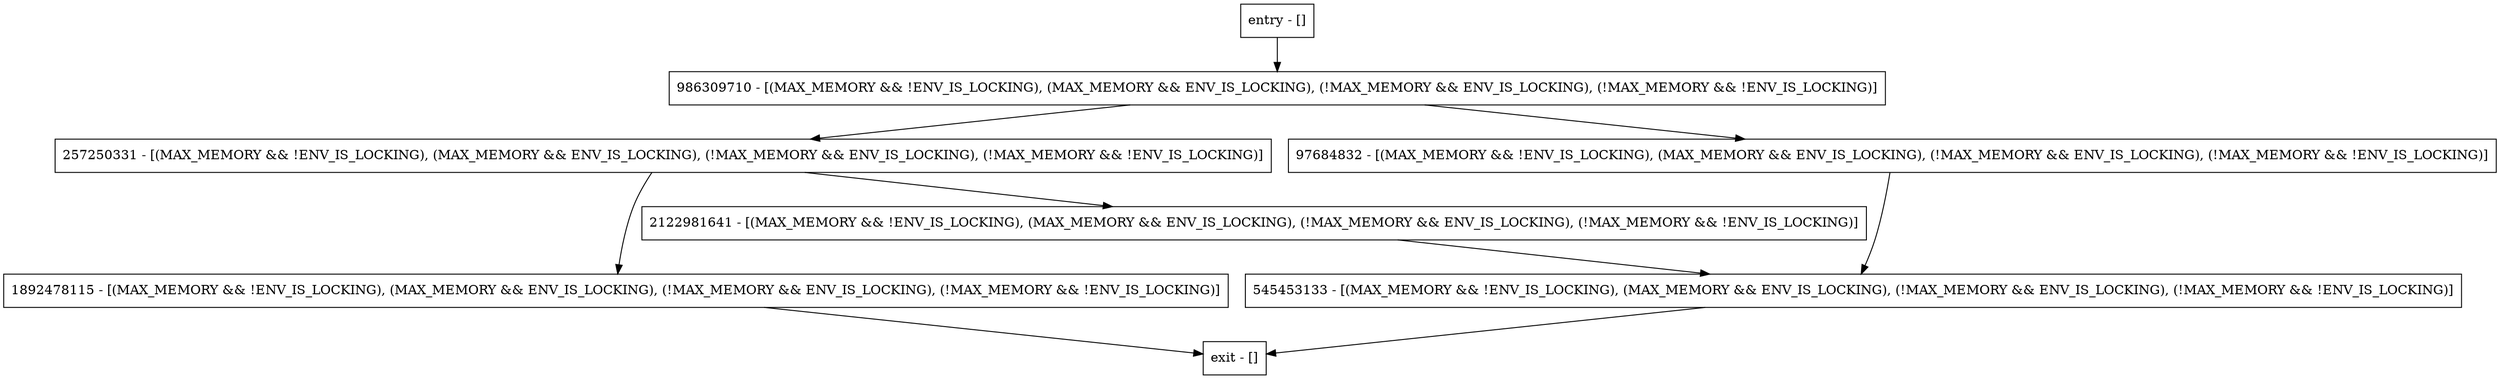 digraph <init> {
node [shape=record];
entry [label="entry - []"];
exit [label="exit - []"];
986309710 [label="986309710 - [(MAX_MEMORY && !ENV_IS_LOCKING), (MAX_MEMORY && ENV_IS_LOCKING), (!MAX_MEMORY && ENV_IS_LOCKING), (!MAX_MEMORY && !ENV_IS_LOCKING)]"];
2122981641 [label="2122981641 - [(MAX_MEMORY && !ENV_IS_LOCKING), (MAX_MEMORY && ENV_IS_LOCKING), (!MAX_MEMORY && ENV_IS_LOCKING), (!MAX_MEMORY && !ENV_IS_LOCKING)]"];
545453133 [label="545453133 - [(MAX_MEMORY && !ENV_IS_LOCKING), (MAX_MEMORY && ENV_IS_LOCKING), (!MAX_MEMORY && ENV_IS_LOCKING), (!MAX_MEMORY && !ENV_IS_LOCKING)]"];
257250331 [label="257250331 - [(MAX_MEMORY && !ENV_IS_LOCKING), (MAX_MEMORY && ENV_IS_LOCKING), (!MAX_MEMORY && ENV_IS_LOCKING), (!MAX_MEMORY && !ENV_IS_LOCKING)]"];
1892478115 [label="1892478115 - [(MAX_MEMORY && !ENV_IS_LOCKING), (MAX_MEMORY && ENV_IS_LOCKING), (!MAX_MEMORY && ENV_IS_LOCKING), (!MAX_MEMORY && !ENV_IS_LOCKING)]"];
97684832 [label="97684832 - [(MAX_MEMORY && !ENV_IS_LOCKING), (MAX_MEMORY && ENV_IS_LOCKING), (!MAX_MEMORY && ENV_IS_LOCKING), (!MAX_MEMORY && !ENV_IS_LOCKING)]"];
entry;
exit;
entry -> 986309710;
986309710 -> 257250331;
986309710 -> 97684832;
2122981641 -> 545453133;
545453133 -> exit;
257250331 -> 2122981641;
257250331 -> 1892478115;
1892478115 -> exit;
97684832 -> 545453133;
}

